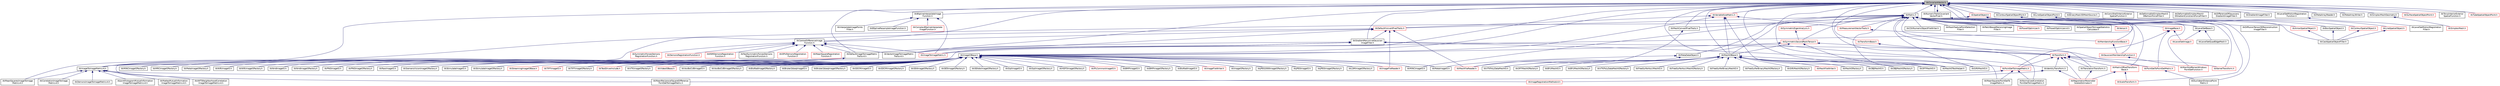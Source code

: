 digraph "itkCovariantVector.h"
{
 // LATEX_PDF_SIZE
  edge [fontname="Helvetica",fontsize="10",labelfontname="Helvetica",labelfontsize="10"];
  node [fontname="Helvetica",fontsize="10",shape=record];
  Node1 [label="itkCovariantVector.h",height=0.2,width=0.4,color="black", fillcolor="grey75", style="filled", fontcolor="black",tooltip=" "];
  Node1 -> Node2 [dir="back",color="midnightblue",fontsize="10",style="solid",fontname="Helvetica"];
  Node2 [label="itkBSplineInterpolateImage\lFunction.h",height=0.2,width=0.4,color="black", fillcolor="white", style="filled",URL="$itkBSplineInterpolateImageFunction_8h.html",tooltip=" "];
  Node2 -> Node3 [dir="back",color="midnightblue",fontsize="10",style="solid",fontname="Helvetica"];
  Node3 [label="itkBSplineResampleImageFunction.h",height=0.2,width=0.4,color="black", fillcolor="white", style="filled",URL="$itkBSplineResampleImageFunction_8h.html",tooltip=" "];
  Node2 -> Node4 [dir="back",color="midnightblue",fontsize="10",style="solid",fontname="Helvetica"];
  Node4 [label="itkComplexBSplineInterpolate\lImageFunction.h",height=0.2,width=0.4,color="red", fillcolor="white", style="filled",URL="$itkComplexBSplineInterpolateImageFunction_8h.html",tooltip=" "];
  Node2 -> Node6 [dir="back",color="midnightblue",fontsize="10",style="solid",fontname="Helvetica"];
  Node6 [label="itkImageToImageMetric.h",height=0.2,width=0.4,color="red", fillcolor="white", style="filled",URL="$itkImageToImageMetric_8h.html",tooltip=" "];
  Node2 -> Node25 [dir="back",color="midnightblue",fontsize="10",style="solid",fontname="Helvetica"];
  Node25 [label="itkInterpolateImagePoints\lFilter.h",height=0.2,width=0.4,color="black", fillcolor="white", style="filled",URL="$itkInterpolateImagePointsFilter_8h.html",tooltip=" "];
  Node1 -> Node26 [dir="back",color="midnightblue",fontsize="10",style="solid",fontname="Helvetica"];
  Node26 [label="itkBinaryMask3DMeshSource.h",height=0.2,width=0.4,color="black", fillcolor="white", style="filled",URL="$itkBinaryMask3DMeshSource_8h.html",tooltip=" "];
  Node1 -> Node27 [dir="back",color="midnightblue",fontsize="10",style="solid",fontname="Helvetica"];
  Node27 [label="itkCentralDifferenceImage\lFunction.h",height=0.2,width=0.4,color="black", fillcolor="white", style="filled",URL="$itkCentralDifferenceImageFunction_8h.html",tooltip=" "];
  Node27 -> Node28 [dir="back",color="midnightblue",fontsize="10",style="solid",fontname="Helvetica"];
  Node28 [label="itkDefaultImageToImageMetric\lTraitsv4.h",height=0.2,width=0.4,color="black", fillcolor="white", style="filled",URL="$itkDefaultImageToImageMetricTraitsv4_8h.html",tooltip=" "];
  Node28 -> Node29 [dir="back",color="midnightblue",fontsize="10",style="solid",fontname="Helvetica"];
  Node29 [label="itkImageToImageMetricv4.h",height=0.2,width=0.4,color="black", fillcolor="white", style="filled",URL="$itkImageToImageMetricv4_8h.html",tooltip=" "];
  Node29 -> Node30 [dir="back",color="midnightblue",fontsize="10",style="solid",fontname="Helvetica"];
  Node30 [label="itkANTSNeighborhoodCorrelation\lImageToImageMetricv4.h",height=0.2,width=0.4,color="black", fillcolor="white", style="filled",URL="$itkANTSNeighborhoodCorrelationImageToImageMetricv4_8h.html",tooltip=" "];
  Node29 -> Node31 [dir="back",color="midnightblue",fontsize="10",style="solid",fontname="Helvetica"];
  Node31 [label="itkCorrelationImageToImage\lMetricv4.h",height=0.2,width=0.4,color="black", fillcolor="white", style="filled",URL="$itkCorrelationImageToImageMetricv4_8h.html",tooltip=" "];
  Node29 -> Node32 [dir="back",color="midnightblue",fontsize="10",style="solid",fontname="Helvetica"];
  Node32 [label="itkDemonsImageToImageMetricv4.h",height=0.2,width=0.4,color="black", fillcolor="white", style="filled",URL="$itkDemonsImageToImageMetricv4_8h.html",tooltip=" "];
  Node29 -> Node33 [dir="back",color="midnightblue",fontsize="10",style="solid",fontname="Helvetica"];
  Node33 [label="itkImageRegistrationMethodv4.h",height=0.2,width=0.4,color="red", fillcolor="white", style="filled",URL="$itkImageRegistrationMethodv4_8h.html",tooltip=" "];
  Node29 -> Node38 [dir="back",color="midnightblue",fontsize="10",style="solid",fontname="Helvetica"];
  Node38 [label="itkJointHistogramMutualInformation\lImageToImageMetricv4.h",height=0.2,width=0.4,color="black", fillcolor="white", style="filled",URL="$itkJointHistogramMutualInformationImageToImageMetricv4_8h.html",tooltip=" "];
  Node29 -> Node39 [dir="back",color="midnightblue",fontsize="10",style="solid",fontname="Helvetica"];
  Node39 [label="itkMattesMutualInformation\lImageToImageMetricv4.h",height=0.2,width=0.4,color="black", fillcolor="white", style="filled",URL="$itkMattesMutualInformationImageToImageMetricv4_8h.html",tooltip=" "];
  Node29 -> Node40 [dir="back",color="midnightblue",fontsize="10",style="solid",fontname="Helvetica"];
  Node40 [label="itkMeanSquaresImageToImage\lMetricv4.h",height=0.2,width=0.4,color="black", fillcolor="white", style="filled",URL="$itkMeanSquaresImageToImageMetricv4_8h.html",tooltip=" "];
  Node28 -> Node40 [dir="back",color="midnightblue",fontsize="10",style="solid",fontname="Helvetica"];
  Node27 -> Node41 [dir="back",color="midnightblue",fontsize="10",style="solid",fontname="Helvetica"];
  Node41 [label="itkDemonsRegistrationFunction.h",height=0.2,width=0.4,color="red", fillcolor="white", style="filled",URL="$itkDemonsRegistrationFunction_8h.html",tooltip=" "];
  Node27 -> Node45 [dir="back",color="midnightblue",fontsize="10",style="solid",fontname="Helvetica"];
  Node45 [label="itkESMDemonsRegistration\lFunction.h",height=0.2,width=0.4,color="red", fillcolor="white", style="filled",URL="$itkESMDemonsRegistrationFunction_8h.html",tooltip=" "];
  Node27 -> Node48 [dir="back",color="midnightblue",fontsize="10",style="solid",fontname="Helvetica"];
  Node48 [label="itkFastSymmetricForcesDemons\lRegistrationFunction.h",height=0.2,width=0.4,color="black", fillcolor="white", style="filled",URL="$itkFastSymmetricForcesDemonsRegistrationFunction_8h.html",tooltip=" "];
  Node27 -> Node49 [dir="back",color="midnightblue",fontsize="10",style="solid",fontname="Helvetica"];
  Node49 [label="itkGPUDemonsRegistration\lFunction.h",height=0.2,width=0.4,color="red", fillcolor="white", style="filled",URL="$itkGPUDemonsRegistrationFunction_8h.html",tooltip=" "];
  Node27 -> Node6 [dir="back",color="midnightblue",fontsize="10",style="solid",fontname="Helvetica"];
  Node27 -> Node50 [dir="back",color="midnightblue",fontsize="10",style="solid",fontname="Helvetica"];
  Node50 [label="itkMeanSquareRegistration\lFunction.h",height=0.2,width=0.4,color="red", fillcolor="white", style="filled",URL="$itkMeanSquareRegistrationFunction_8h.html",tooltip=" "];
  Node27 -> Node52 [dir="back",color="midnightblue",fontsize="10",style="solid",fontname="Helvetica"];
  Node52 [label="itkSymmetricForcesDemons\lRegistrationFunction.h",height=0.2,width=0.4,color="red", fillcolor="white", style="filled",URL="$itkSymmetricForcesDemonsRegistrationFunction_8h.html",tooltip=" "];
  Node27 -> Node54 [dir="back",color="midnightblue",fontsize="10",style="solid",fontname="Helvetica"];
  Node54 [label="itkVectorImageToImageMetric\lTraitsv4.h",height=0.2,width=0.4,color="black", fillcolor="white", style="filled",URL="$itkVectorImageToImageMetricTraitsv4_8h.html",tooltip=" "];
  Node1 -> Node55 [dir="back",color="midnightblue",fontsize="10",style="solid",fontname="Helvetica"];
  Node55 [label="itkConicShellInteriorExterior\lSpatialFunction.h",height=0.2,width=0.4,color="black", fillcolor="white", style="filled",URL="$itkConicShellInteriorExteriorSpatialFunction_8h.html",tooltip=" "];
  Node1 -> Node56 [dir="back",color="midnightblue",fontsize="10",style="solid",fontname="Helvetica"];
  Node56 [label="itkContourSpatialObjectPoint.h",height=0.2,width=0.4,color="black", fillcolor="white", style="filled",URL="$itkContourSpatialObjectPoint_8h.html",tooltip=" "];
  Node56 -> Node57 [dir="back",color="midnightblue",fontsize="10",style="solid",fontname="Helvetica"];
  Node57 [label="itkContourSpatialObject.h",height=0.2,width=0.4,color="red", fillcolor="white", style="filled",URL="$itkContourSpatialObject_8h.html",tooltip=" "];
  Node57 -> Node58 [dir="back",color="midnightblue",fontsize="10",style="solid",fontname="Helvetica"];
  Node58 [label="itkCastSpatialObjectFilter.h",height=0.2,width=0.4,color="black", fillcolor="white", style="filled",URL="$itkCastSpatialObjectFilter_8h.html",tooltip=" "];
  Node1 -> Node28 [dir="back",color="midnightblue",fontsize="10",style="solid",fontname="Helvetica"];
  Node1 -> Node60 [dir="back",color="midnightblue",fontsize="10",style="solid",fontname="Helvetica"];
  Node60 [label="itkDeformableSimplexMesh3\lDBalloonForceFilter.h",height=0.2,width=0.4,color="black", fillcolor="white", style="filled",URL="$itkDeformableSimplexMesh3DBalloonForceFilter_8h.html",tooltip=" "];
  Node1 -> Node61 [dir="back",color="midnightblue",fontsize="10",style="solid",fontname="Helvetica"];
  Node61 [label="itkDeformableSimplexMesh3\lDGradientConstraintForceFilter.h",height=0.2,width=0.4,color="black", fillcolor="white", style="filled",URL="$itkDeformableSimplexMesh3DGradientConstraintForceFilter_8h.html",tooltip=" "];
  Node1 -> Node62 [dir="back",color="midnightblue",fontsize="10",style="solid",fontname="Helvetica"];
  Node62 [label="itkDifferenceOfGaussians\lGradientImageFilter.h",height=0.2,width=0.4,color="black", fillcolor="white", style="filled",URL="$itkDifferenceOfGaussiansGradientImageFilter_8h.html",tooltip=" "];
  Node1 -> Node63 [dir="back",color="midnightblue",fontsize="10",style="solid",fontname="Helvetica"];
  Node63 [label="itkEuclideanDistancePoint\lMetric.h",height=0.2,width=0.4,color="black", fillcolor="white", style="filled",URL="$itkEuclideanDistancePointMetric_8h.html",tooltip=" "];
  Node1 -> Node64 [dir="back",color="midnightblue",fontsize="10",style="solid",fontname="Helvetica"];
  Node64 [label="itkGradientImageFilter.h",height=0.2,width=0.4,color="black", fillcolor="white", style="filled",URL="$itkGradientImageFilter_8h.html",tooltip=" "];
  Node1 -> Node65 [dir="back",color="midnightblue",fontsize="10",style="solid",fontname="Helvetica"];
  Node65 [label="itkGradientRecursiveGaussian\lImageFilter.h",height=0.2,width=0.4,color="black", fillcolor="white", style="filled",URL="$itkGradientRecursiveGaussianImageFilter_8h.html",tooltip=" "];
  Node65 -> Node28 [dir="back",color="midnightblue",fontsize="10",style="solid",fontname="Helvetica"];
  Node65 -> Node6 [dir="back",color="midnightblue",fontsize="10",style="solid",fontname="Helvetica"];
  Node65 -> Node66 [dir="back",color="midnightblue",fontsize="10",style="solid",fontname="Helvetica"];
  Node66 [label="itkPointSetToImageMetric.h",height=0.2,width=0.4,color="red", fillcolor="white", style="filled",URL="$itkPointSetToImageMetric_8h.html",tooltip=" "];
  Node66 -> Node67 [dir="back",color="midnightblue",fontsize="10",style="solid",fontname="Helvetica"];
  Node67 [label="itkMeanReciprocalSquareDifference\lPointSetToImageMetric.h",height=0.2,width=0.4,color="black", fillcolor="white", style="filled",URL="$itkMeanReciprocalSquareDifferencePointSetToImageMetric_8h.html",tooltip=" "];
  Node66 -> Node68 [dir="back",color="midnightblue",fontsize="10",style="solid",fontname="Helvetica"];
  Node68 [label="itkMeanSquaresPointSetTo\lImageMetric.h",height=0.2,width=0.4,color="black", fillcolor="white", style="filled",URL="$itkMeanSquaresPointSetToImageMetric_8h.html",tooltip=" "];
  Node66 -> Node69 [dir="back",color="midnightblue",fontsize="10",style="solid",fontname="Helvetica"];
  Node69 [label="itkNormalizedCorrelation\lPointSetToImageMetric.h",height=0.2,width=0.4,color="black", fillcolor="white", style="filled",URL="$itkNormalizedCorrelationPointSetToImageMetric_8h.html",tooltip=" "];
  Node65 -> Node72 [dir="back",color="midnightblue",fontsize="10",style="solid",fontname="Helvetica"];
  Node72 [label="itkPointSetToPointSetMetric.h",height=0.2,width=0.4,color="red", fillcolor="white", style="filled",URL="$itkPointSetToPointSetMetric_8h.html",tooltip=" "];
  Node72 -> Node63 [dir="back",color="midnightblue",fontsize="10",style="solid",fontname="Helvetica"];
  Node65 -> Node54 [dir="back",color="midnightblue",fontsize="10",style="solid",fontname="Helvetica"];
  Node1 -> Node74 [dir="back",color="midnightblue",fontsize="10",style="solid",fontname="Helvetica"];
  Node74 [label="itkIdentityTransform.h",height=0.2,width=0.4,color="black", fillcolor="white", style="filled",URL="$itkIdentityTransform_8h.html",tooltip=" "];
  Node74 -> Node33 [dir="back",color="midnightblue",fontsize="10",style="solid",fontname="Helvetica"];
  Node74 -> Node75 [dir="back",color="midnightblue",fontsize="10",style="solid",fontname="Helvetica"];
  Node75 [label="itkRegistrationParameter\lScalesEstimator.h",height=0.2,width=0.4,color="red", fillcolor="white", style="filled",URL="$itkRegistrationParameterScalesEstimator_8h.html",tooltip=" "];
  Node1 -> Node80 [dir="back",color="midnightblue",fontsize="10",style="solid",fontname="Helvetica"];
  Node80 [label="itkImageIOBase.h",height=0.2,width=0.4,color="black", fillcolor="white", style="filled",URL="$itkImageIOBase_8h.html",tooltip=" "];
  Node80 -> Node81 [dir="back",color="midnightblue",fontsize="10",style="solid",fontname="Helvetica"];
  Node81 [label="itkBMPImageIO.h",height=0.2,width=0.4,color="black", fillcolor="white", style="filled",URL="$itkBMPImageIO_8h.html",tooltip=" "];
  Node80 -> Node82 [dir="back",color="midnightblue",fontsize="10",style="solid",fontname="Helvetica"];
  Node82 [label="itkBMPImageIOFactory.h",height=0.2,width=0.4,color="black", fillcolor="white", style="filled",URL="$itkBMPImageIOFactory_8h.html",tooltip=" "];
  Node80 -> Node83 [dir="back",color="midnightblue",fontsize="10",style="solid",fontname="Helvetica"];
  Node83 [label="itkBioRadImageIO.h",height=0.2,width=0.4,color="black", fillcolor="white", style="filled",URL="$itkBioRadImageIO_8h.html",tooltip=" "];
  Node80 -> Node84 [dir="back",color="midnightblue",fontsize="10",style="solid",fontname="Helvetica"];
  Node84 [label="itkBioRadImageIOFactory.h",height=0.2,width=0.4,color="black", fillcolor="white", style="filled",URL="$itkBioRadImageIOFactory_8h.html",tooltip=" "];
  Node80 -> Node85 [dir="back",color="midnightblue",fontsize="10",style="solid",fontname="Helvetica"];
  Node85 [label="itkBruker2dseqImageIO.h",height=0.2,width=0.4,color="black", fillcolor="white", style="filled",URL="$itkBruker2dseqImageIO_8h.html",tooltip=" "];
  Node80 -> Node86 [dir="back",color="midnightblue",fontsize="10",style="solid",fontname="Helvetica"];
  Node86 [label="itkBruker2dseqImageIOFactory.h",height=0.2,width=0.4,color="black", fillcolor="white", style="filled",URL="$itkBruker2dseqImageIOFactory_8h.html",tooltip=" "];
  Node80 -> Node87 [dir="back",color="midnightblue",fontsize="10",style="solid",fontname="Helvetica"];
  Node87 [label="itkGDCMImageIO.h",height=0.2,width=0.4,color="black", fillcolor="white", style="filled",URL="$itkGDCMImageIO_8h.html",tooltip=" "];
  Node80 -> Node88 [dir="back",color="midnightblue",fontsize="10",style="solid",fontname="Helvetica"];
  Node88 [label="itkGDCMImageIOFactory.h",height=0.2,width=0.4,color="black", fillcolor="white", style="filled",URL="$itkGDCMImageIOFactory_8h.html",tooltip=" "];
  Node80 -> Node89 [dir="back",color="midnightblue",fontsize="10",style="solid",fontname="Helvetica"];
  Node89 [label="itkGE4ImageIOFactory.h",height=0.2,width=0.4,color="black", fillcolor="white", style="filled",URL="$itkGE4ImageIOFactory_8h.html",tooltip=" "];
  Node80 -> Node90 [dir="back",color="midnightblue",fontsize="10",style="solid",fontname="Helvetica"];
  Node90 [label="itkGE5ImageIOFactory.h",height=0.2,width=0.4,color="black", fillcolor="white", style="filled",URL="$itkGE5ImageIOFactory_8h.html",tooltip=" "];
  Node80 -> Node91 [dir="back",color="midnightblue",fontsize="10",style="solid",fontname="Helvetica"];
  Node91 [label="itkGEAdwImageIOFactory.h",height=0.2,width=0.4,color="black", fillcolor="white", style="filled",URL="$itkGEAdwImageIOFactory_8h.html",tooltip=" "];
  Node80 -> Node92 [dir="back",color="midnightblue",fontsize="10",style="solid",fontname="Helvetica"];
  Node92 [label="itkGiplImageIO.h",height=0.2,width=0.4,color="black", fillcolor="white", style="filled",URL="$itkGiplImageIO_8h.html",tooltip=" "];
  Node80 -> Node93 [dir="back",color="midnightblue",fontsize="10",style="solid",fontname="Helvetica"];
  Node93 [label="itkGiplImageIOFactory.h",height=0.2,width=0.4,color="black", fillcolor="white", style="filled",URL="$itkGiplImageIOFactory_8h.html",tooltip=" "];
  Node80 -> Node94 [dir="back",color="midnightblue",fontsize="10",style="solid",fontname="Helvetica"];
  Node94 [label="itkHDF5ImageIOFactory.h",height=0.2,width=0.4,color="black", fillcolor="white", style="filled",URL="$itkHDF5ImageIOFactory_8h.html",tooltip=" "];
  Node80 -> Node95 [dir="back",color="midnightblue",fontsize="10",style="solid",fontname="Helvetica"];
  Node95 [label="itkIPLCommonImageIO.h",height=0.2,width=0.4,color="red", fillcolor="white", style="filled",URL="$itkIPLCommonImageIO_8h.html",tooltip="This file was written as a modification to the itkMetaImageIO as a new method for reading in files fr..."];
  Node80 -> Node100 [dir="back",color="midnightblue",fontsize="10",style="solid",fontname="Helvetica"];
  Node100 [label="itkImageFileReader.h",height=0.2,width=0.4,color="red", fillcolor="white", style="filled",URL="$itkImageFileReader_8h.html",tooltip=" "];
  Node80 -> Node103 [dir="back",color="midnightblue",fontsize="10",style="solid",fontname="Helvetica"];
  Node103 [label="itkImageFileWriter.h",height=0.2,width=0.4,color="red", fillcolor="white", style="filled",URL="$itkImageFileWriter_8h.html",tooltip=" "];
  Node80 -> Node105 [dir="back",color="midnightblue",fontsize="10",style="solid",fontname="Helvetica"];
  Node105 [label="itkImageIOFactory.h",height=0.2,width=0.4,color="black", fillcolor="white", style="filled",URL="$itkImageIOFactory_8h.html",tooltip=" "];
  Node80 -> Node106 [dir="back",color="midnightblue",fontsize="10",style="solid",fontname="Helvetica"];
  Node106 [label="itkJPEG2000ImageIOFactory.h",height=0.2,width=0.4,color="black", fillcolor="white", style="filled",URL="$itkJPEG2000ImageIOFactory_8h.html",tooltip=" "];
  Node80 -> Node107 [dir="back",color="midnightblue",fontsize="10",style="solid",fontname="Helvetica"];
  Node107 [label="itkJPEGImageIO.h",height=0.2,width=0.4,color="black", fillcolor="white", style="filled",URL="$itkJPEGImageIO_8h.html",tooltip=" "];
  Node80 -> Node108 [dir="back",color="midnightblue",fontsize="10",style="solid",fontname="Helvetica"];
  Node108 [label="itkJPEGImageIOFactory.h",height=0.2,width=0.4,color="black", fillcolor="white", style="filled",URL="$itkJPEGImageIOFactory_8h.html",tooltip=" "];
  Node80 -> Node109 [dir="back",color="midnightblue",fontsize="10",style="solid",fontname="Helvetica"];
  Node109 [label="itkLSMImageIOFactory.h",height=0.2,width=0.4,color="black", fillcolor="white", style="filled",URL="$itkLSMImageIOFactory_8h.html",tooltip=" "];
  Node80 -> Node110 [dir="back",color="midnightblue",fontsize="10",style="solid",fontname="Helvetica"];
  Node110 [label="itkMINCImageIO.h",height=0.2,width=0.4,color="black", fillcolor="white", style="filled",URL="$itkMINCImageIO_8h.html",tooltip=" "];
  Node80 -> Node111 [dir="back",color="midnightblue",fontsize="10",style="solid",fontname="Helvetica"];
  Node111 [label="itkMINCImageIOFactory.h",height=0.2,width=0.4,color="black", fillcolor="white", style="filled",URL="$itkMINCImageIOFactory_8h.html",tooltip=" "];
  Node80 -> Node112 [dir="back",color="midnightblue",fontsize="10",style="solid",fontname="Helvetica"];
  Node112 [label="itkMRCImageIOFactory.h",height=0.2,width=0.4,color="black", fillcolor="white", style="filled",URL="$itkMRCImageIOFactory_8h.html",tooltip=" "];
  Node80 -> Node113 [dir="back",color="midnightblue",fontsize="10",style="solid",fontname="Helvetica"];
  Node113 [label="itkMetaImageIO.h",height=0.2,width=0.4,color="black", fillcolor="white", style="filled",URL="$itkMetaImageIO_8h.html",tooltip=" "];
  Node80 -> Node114 [dir="back",color="midnightblue",fontsize="10",style="solid",fontname="Helvetica"];
  Node114 [label="itkMetaImageIOFactory.h",height=0.2,width=0.4,color="black", fillcolor="white", style="filled",URL="$itkMetaImageIOFactory_8h.html",tooltip=" "];
  Node80 -> Node115 [dir="back",color="midnightblue",fontsize="10",style="solid",fontname="Helvetica"];
  Node115 [label="itkNiftiImageIO.h",height=0.2,width=0.4,color="black", fillcolor="white", style="filled",URL="$itkNiftiImageIO_8h.html",tooltip=" "];
  Node80 -> Node116 [dir="back",color="midnightblue",fontsize="10",style="solid",fontname="Helvetica"];
  Node116 [label="itkNiftiImageIOFactory.h",height=0.2,width=0.4,color="black", fillcolor="white", style="filled",URL="$itkNiftiImageIOFactory_8h.html",tooltip=" "];
  Node80 -> Node117 [dir="back",color="midnightblue",fontsize="10",style="solid",fontname="Helvetica"];
  Node117 [label="itkNrrdImageIO.h",height=0.2,width=0.4,color="black", fillcolor="white", style="filled",URL="$itkNrrdImageIO_8h.html",tooltip=" "];
  Node80 -> Node118 [dir="back",color="midnightblue",fontsize="10",style="solid",fontname="Helvetica"];
  Node118 [label="itkNrrdImageIOFactory.h",height=0.2,width=0.4,color="black", fillcolor="white", style="filled",URL="$itkNrrdImageIOFactory_8h.html",tooltip=" "];
  Node80 -> Node119 [dir="back",color="midnightblue",fontsize="10",style="solid",fontname="Helvetica"];
  Node119 [label="itkPNGImageIO.h",height=0.2,width=0.4,color="black", fillcolor="white", style="filled",URL="$itkPNGImageIO_8h.html",tooltip=" "];
  Node80 -> Node120 [dir="back",color="midnightblue",fontsize="10",style="solid",fontname="Helvetica"];
  Node120 [label="itkPNGImageIOFactory.h",height=0.2,width=0.4,color="black", fillcolor="white", style="filled",URL="$itkPNGImageIOFactory_8h.html",tooltip=" "];
  Node80 -> Node121 [dir="back",color="midnightblue",fontsize="10",style="solid",fontname="Helvetica"];
  Node121 [label="itkRawImageIO.h",height=0.2,width=0.4,color="black", fillcolor="white", style="filled",URL="$itkRawImageIO_8h.html",tooltip=" "];
  Node80 -> Node122 [dir="back",color="midnightblue",fontsize="10",style="solid",fontname="Helvetica"];
  Node122 [label="itkSiemensVisionImageIOFactory.h",height=0.2,width=0.4,color="black", fillcolor="white", style="filled",URL="$itkSiemensVisionImageIOFactory_8h.html",tooltip=" "];
  Node80 -> Node123 [dir="back",color="midnightblue",fontsize="10",style="solid",fontname="Helvetica"];
  Node123 [label="itkStimulateImageIO.h",height=0.2,width=0.4,color="black", fillcolor="white", style="filled",URL="$itkStimulateImageIO_8h.html",tooltip=" "];
  Node80 -> Node124 [dir="back",color="midnightblue",fontsize="10",style="solid",fontname="Helvetica"];
  Node124 [label="itkStimulateImageIOFactory.h",height=0.2,width=0.4,color="black", fillcolor="white", style="filled",URL="$itkStimulateImageIOFactory_8h.html",tooltip=" "];
  Node80 -> Node125 [dir="back",color="midnightblue",fontsize="10",style="solid",fontname="Helvetica"];
  Node125 [label="itkStreamingImageIOBase.h",height=0.2,width=0.4,color="red", fillcolor="white", style="filled",URL="$itkStreamingImageIOBase_8h.html",tooltip=" "];
  Node80 -> Node130 [dir="back",color="midnightblue",fontsize="10",style="solid",fontname="Helvetica"];
  Node130 [label="itkTIFFImageIO.h",height=0.2,width=0.4,color="red", fillcolor="white", style="filled",URL="$itkTIFFImageIO_8h.html",tooltip=" "];
  Node80 -> Node132 [dir="back",color="midnightblue",fontsize="10",style="solid",fontname="Helvetica"];
  Node132 [label="itkTIFFImageIOFactory.h",height=0.2,width=0.4,color="black", fillcolor="white", style="filled",URL="$itkTIFFImageIOFactory_8h.html",tooltip=" "];
  Node80 -> Node133 [dir="back",color="midnightblue",fontsize="10",style="solid",fontname="Helvetica"];
  Node133 [label="itkTestDriverInclude.h",height=0.2,width=0.4,color="red", fillcolor="white", style="filled",URL="$itkTestDriverInclude_8h.html",tooltip=" "];
  Node80 -> Node136 [dir="back",color="midnightblue",fontsize="10",style="solid",fontname="Helvetica"];
  Node136 [label="itkVTKImageIOFactory.h",height=0.2,width=0.4,color="black", fillcolor="white", style="filled",URL="$itkVTKImageIOFactory_8h.html",tooltip=" "];
  Node80 -> Node137 [dir="back",color="midnightblue",fontsize="10",style="solid",fontname="Helvetica"];
  Node137 [label="itkVideoIOBase.h",height=0.2,width=0.4,color="red", fillcolor="white", style="filled",URL="$itkVideoIOBase_8h.html",tooltip=" "];
  Node80 -> Node143 [dir="back",color="midnightblue",fontsize="10",style="solid",fontname="Helvetica"];
  Node143 [label="itkVoxBoCUBImageIO.h",height=0.2,width=0.4,color="black", fillcolor="white", style="filled",URL="$itkVoxBoCUBImageIO_8h.html",tooltip=" "];
  Node80 -> Node144 [dir="back",color="midnightblue",fontsize="10",style="solid",fontname="Helvetica"];
  Node144 [label="itkVoxBoCUBImageIOFactory.h",height=0.2,width=0.4,color="black", fillcolor="white", style="filled",URL="$itkVoxBoCUBImageIOFactory_8h.html",tooltip=" "];
  Node1 -> Node29 [dir="back",color="midnightblue",fontsize="10",style="solid",fontname="Helvetica"];
  Node1 -> Node145 [dir="back",color="midnightblue",fontsize="10",style="solid",fontname="Helvetica"];
  Node145 [label="itkLevelSetBase.h",height=0.2,width=0.4,color="black", fillcolor="white", style="filled",URL="$itkLevelSetBase_8h.html",tooltip=" "];
  Node145 -> Node146 [dir="back",color="midnightblue",fontsize="10",style="solid",fontname="Helvetica"];
  Node146 [label="itkLevelSetImage.h",height=0.2,width=0.4,color="red", fillcolor="white", style="filled",URL="$itkLevelSetImage_8h.html",tooltip=" "];
  Node145 -> Node162 [dir="back",color="midnightblue",fontsize="10",style="solid",fontname="Helvetica"];
  Node162 [label="itkLevelSetQuadEdgeMesh.h",height=0.2,width=0.4,color="black", fillcolor="white", style="filled",URL="$itkLevelSetQuadEdgeMesh_8h.html",tooltip=" "];
  Node1 -> Node163 [dir="back",color="midnightblue",fontsize="10",style="solid",fontname="Helvetica"];
  Node163 [label="itkLevelSetMotionRegistration\lFunction.h",height=0.2,width=0.4,color="black", fillcolor="white", style="filled",URL="$itkLevelSetMotionRegistrationFunction_8h.html",tooltip=" "];
  Node163 -> Node164 [dir="back",color="midnightblue",fontsize="10",style="solid",fontname="Helvetica"];
  Node164 [label="itkLevelSetMotionRegistration\lFilter.h",height=0.2,width=0.4,color="black", fillcolor="white", style="filled",URL="$itkLevelSetMotionRegistrationFilter_8h.html",tooltip=" "];
  Node1 -> Node165 [dir="back",color="midnightblue",fontsize="10",style="solid",fontname="Helvetica"];
  Node165 [label="itkLineSpatialObjectPoint.h",height=0.2,width=0.4,color="black", fillcolor="white", style="filled",URL="$itkLineSpatialObjectPoint_8h.html",tooltip=" "];
  Node165 -> Node166 [dir="back",color="midnightblue",fontsize="10",style="solid",fontname="Helvetica"];
  Node166 [label="itkLineSpatialObject.h",height=0.2,width=0.4,color="red", fillcolor="white", style="filled",URL="$itkLineSpatialObject_8h.html",tooltip=" "];
  Node166 -> Node58 [dir="back",color="midnightblue",fontsize="10",style="solid",fontname="Helvetica"];
  Node1 -> Node169 [dir="back",color="midnightblue",fontsize="10",style="solid",fontname="Helvetica"];
  Node169 [label="itkMatrix.h",height=0.2,width=0.4,color="black", fillcolor="white", style="filled",URL="$itkMatrix_8h.html",tooltip=" "];
  Node169 -> Node170 [dir="back",color="midnightblue",fontsize="10",style="solid",fontname="Helvetica"];
  Node170 [label="itkCSVNumericObjectFileWriter.h",height=0.2,width=0.4,color="black", fillcolor="white", style="filled",URL="$itkCSVNumericObjectFileWriter_8h.html",tooltip=" "];
  Node169 -> Node171 [dir="back",color="midnightblue",fontsize="10",style="solid",fontname="Helvetica"];
  Node171 [label="itkDefaultConvertPixelTraits.h",height=0.2,width=0.4,color="red", fillcolor="white", style="filled",URL="$itkDefaultConvertPixelTraits_8h.html",tooltip=" "];
  Node171 -> Node27 [dir="back",color="midnightblue",fontsize="10",style="solid",fontname="Helvetica"];
  Node171 -> Node65 [dir="back",color="midnightblue",fontsize="10",style="solid",fontname="Helvetica"];
  Node171 -> Node100 [dir="back",color="midnightblue",fontsize="10",style="solid",fontname="Helvetica"];
  Node171 -> Node29 [dir="back",color="midnightblue",fontsize="10",style="solid",fontname="Helvetica"];
  Node171 -> Node172 [dir="back",color="midnightblue",fontsize="10",style="solid",fontname="Helvetica"];
  Node172 [label="itkMeshFileReader.h",height=0.2,width=0.4,color="red", fillcolor="white", style="filled",URL="$itkMeshFileReader_8h.html",tooltip=" "];
  Node171 -> Node54 [dir="back",color="midnightblue",fontsize="10",style="solid",fontname="Helvetica"];
  Node169 -> Node180 [dir="back",color="midnightblue",fontsize="10",style="solid",fontname="Helvetica"];
  Node180 [label="itkGaussianMembershipFunction.h",height=0.2,width=0.4,color="red", fillcolor="white", style="filled",URL="$itkGaussianMembershipFunction_8h.html",tooltip=" "];
  Node180 -> Node183 [dir="back",color="midnightblue",fontsize="10",style="solid",fontname="Helvetica"];
  Node183 [label="itkManifoldParzenWindows\lPointSetFunction.h",height=0.2,width=0.4,color="red", fillcolor="white", style="filled",URL="$itkManifoldParzenWindowsPointSetFunction_8h.html",tooltip=" "];
  Node169 -> Node185 [dir="back",color="midnightblue",fontsize="10",style="solid",fontname="Helvetica"];
  Node185 [label="itkGiftiMeshIO.h",height=0.2,width=0.4,color="black", fillcolor="white", style="filled",URL="$itkGiftiMeshIO_8h.html",tooltip=" "];
  Node169 -> Node186 [dir="back",color="midnightblue",fontsize="10",style="solid",fontname="Helvetica"];
  Node186 [label="itkImageBase.h",height=0.2,width=0.4,color="red", fillcolor="white", style="filled",URL="$itkImageBase_8h.html",tooltip=" "];
  Node186 -> Node146 [dir="back",color="midnightblue",fontsize="10",style="solid",fontname="Helvetica"];
  Node186 -> Node66 [dir="back",color="midnightblue",fontsize="10",style="solid",fontname="Helvetica"];
  Node186 -> Node72 [dir="back",color="midnightblue",fontsize="10",style="solid",fontname="Helvetica"];
  Node169 -> Node1009 [dir="back",color="midnightblue",fontsize="10",style="solid",fontname="Helvetica"];
  Node1009 [label="itkKernelTransform.h",height=0.2,width=0.4,color="red", fillcolor="white", style="filled",URL="$itkKernelTransform_8h.html",tooltip=" "];
  Node169 -> Node145 [dir="back",color="midnightblue",fontsize="10",style="solid",fontname="Helvetica"];
  Node169 -> Node110 [dir="back",color="midnightblue",fontsize="10",style="solid",fontname="Helvetica"];
  Node169 -> Node183 [dir="back",color="midnightblue",fontsize="10",style="solid",fontname="Helvetica"];
  Node169 -> Node408 [dir="back",color="midnightblue",fontsize="10",style="solid",fontname="Helvetica"];
  Node408 [label="itkMaskFeaturePointSelection\lFilter.h",height=0.2,width=0.4,color="black", fillcolor="white", style="filled",URL="$itkMaskFeaturePointSelectionFilter_8h.html",tooltip=" "];
  Node169 -> Node1015 [dir="back",color="midnightblue",fontsize="10",style="solid",fontname="Helvetica"];
  Node1015 [label="itkMatrixOffsetTransform\lBase.h",height=0.2,width=0.4,color="red", fillcolor="white", style="filled",URL="$itkMatrixOffsetTransformBase_8h.html",tooltip=" "];
  Node1015 -> Node75 [dir="back",color="midnightblue",fontsize="10",style="solid",fontname="Helvetica"];
  Node1015 -> Node1073 [dir="back",color="midnightblue",fontsize="10",style="solid",fontname="Helvetica"];
  Node1073 [label="itkScaleTransform.h",height=0.2,width=0.4,color="red", fillcolor="white", style="filled",URL="$itkScaleTransform_8h.html",tooltip=" "];
  Node169 -> Node1075 [dir="back",color="midnightblue",fontsize="10",style="solid",fontname="Helvetica"];
  Node1075 [label="itkMeasurementVectorTraits.h",height=0.2,width=0.4,color="red", fillcolor="white", style="filled",URL="$itkMeasurementVectorTraits_8h.html",tooltip=" "];
  Node1075 -> Node1093 [dir="back",color="midnightblue",fontsize="10",style="solid",fontname="Helvetica"];
  Node1093 [label="itkMembershipFunctionBase.h",height=0.2,width=0.4,color="red", fillcolor="white", style="filled",URL="$itkMembershipFunctionBase_8h.html",tooltip=" "];
  Node1093 -> Node180 [dir="back",color="midnightblue",fontsize="10",style="solid",fontname="Helvetica"];
  Node169 -> Node1116 [dir="back",color="midnightblue",fontsize="10",style="solid",fontname="Helvetica"];
  Node1116 [label="itkMeshConvertPixelTraits.h",height=0.2,width=0.4,color="black", fillcolor="white", style="filled",URL="$itkMeshConvertPixelTraits_8h.html",tooltip=" "];
  Node1116 -> Node172 [dir="back",color="midnightblue",fontsize="10",style="solid",fontname="Helvetica"];
  Node169 -> Node1117 [dir="back",color="midnightblue",fontsize="10",style="solid",fontname="Helvetica"];
  Node1117 [label="itkMeshIOBase.h",height=0.2,width=0.4,color="black", fillcolor="white", style="filled",URL="$itkMeshIOBase_8h.html",tooltip=" "];
  Node1117 -> Node1118 [dir="back",color="midnightblue",fontsize="10",style="solid",fontname="Helvetica"];
  Node1118 [label="itkBYUMeshIO.h",height=0.2,width=0.4,color="black", fillcolor="white", style="filled",URL="$itkBYUMeshIO_8h.html",tooltip=" "];
  Node1117 -> Node1119 [dir="back",color="midnightblue",fontsize="10",style="solid",fontname="Helvetica"];
  Node1119 [label="itkBYUMeshIOFactory.h",height=0.2,width=0.4,color="black", fillcolor="white", style="filled",URL="$itkBYUMeshIOFactory_8h.html",tooltip=" "];
  Node1117 -> Node1120 [dir="back",color="midnightblue",fontsize="10",style="solid",fontname="Helvetica"];
  Node1120 [label="itkFreeSurferAsciiMeshIO.h",height=0.2,width=0.4,color="black", fillcolor="white", style="filled",URL="$itkFreeSurferAsciiMeshIO_8h.html",tooltip=" "];
  Node1117 -> Node1121 [dir="back",color="midnightblue",fontsize="10",style="solid",fontname="Helvetica"];
  Node1121 [label="itkFreeSurferAsciiMeshIOFactory.h",height=0.2,width=0.4,color="black", fillcolor="white", style="filled",URL="$itkFreeSurferAsciiMeshIOFactory_8h.html",tooltip=" "];
  Node1117 -> Node1122 [dir="back",color="midnightblue",fontsize="10",style="solid",fontname="Helvetica"];
  Node1122 [label="itkFreeSurferBinaryMeshIO.h",height=0.2,width=0.4,color="black", fillcolor="white", style="filled",URL="$itkFreeSurferBinaryMeshIO_8h.html",tooltip=" "];
  Node1117 -> Node1123 [dir="back",color="midnightblue",fontsize="10",style="solid",fontname="Helvetica"];
  Node1123 [label="itkFreeSurferBinaryMeshIOFactory.h",height=0.2,width=0.4,color="black", fillcolor="white", style="filled",URL="$itkFreeSurferBinaryMeshIOFactory_8h.html",tooltip=" "];
  Node1117 -> Node185 [dir="back",color="midnightblue",fontsize="10",style="solid",fontname="Helvetica"];
  Node1117 -> Node1124 [dir="back",color="midnightblue",fontsize="10",style="solid",fontname="Helvetica"];
  Node1124 [label="itkGiftiMeshIOFactory.h",height=0.2,width=0.4,color="black", fillcolor="white", style="filled",URL="$itkGiftiMeshIOFactory_8h.html",tooltip=" "];
  Node1117 -> Node172 [dir="back",color="midnightblue",fontsize="10",style="solid",fontname="Helvetica"];
  Node1117 -> Node1125 [dir="back",color="midnightblue",fontsize="10",style="solid",fontname="Helvetica"];
  Node1125 [label="itkMeshFileWriter.h",height=0.2,width=0.4,color="red", fillcolor="white", style="filled",URL="$itkMeshFileWriter_8h.html",tooltip=" "];
  Node1117 -> Node1126 [dir="back",color="midnightblue",fontsize="10",style="solid",fontname="Helvetica"];
  Node1126 [label="itkMeshIOFactory.h",height=0.2,width=0.4,color="black", fillcolor="white", style="filled",URL="$itkMeshIOFactory_8h.html",tooltip=" "];
  Node1117 -> Node1127 [dir="back",color="midnightblue",fontsize="10",style="solid",fontname="Helvetica"];
  Node1127 [label="itkMeshIOTestHelper.h",height=0.2,width=0.4,color="black", fillcolor="white", style="filled",URL="$itkMeshIOTestHelper_8h.html",tooltip=" "];
  Node1117 -> Node1128 [dir="back",color="midnightblue",fontsize="10",style="solid",fontname="Helvetica"];
  Node1128 [label="itkOBJMeshIO.h",height=0.2,width=0.4,color="black", fillcolor="white", style="filled",URL="$itkOBJMeshIO_8h.html",tooltip=" "];
  Node1117 -> Node1129 [dir="back",color="midnightblue",fontsize="10",style="solid",fontname="Helvetica"];
  Node1129 [label="itkOBJMeshIOFactory.h",height=0.2,width=0.4,color="black", fillcolor="white", style="filled",URL="$itkOBJMeshIOFactory_8h.html",tooltip=" "];
  Node1117 -> Node1130 [dir="back",color="midnightblue",fontsize="10",style="solid",fontname="Helvetica"];
  Node1130 [label="itkOFFMeshIO.h",height=0.2,width=0.4,color="black", fillcolor="white", style="filled",URL="$itkOFFMeshIO_8h.html",tooltip=" "];
  Node1117 -> Node1131 [dir="back",color="midnightblue",fontsize="10",style="solid",fontname="Helvetica"];
  Node1131 [label="itkOFFMeshIOFactory.h",height=0.2,width=0.4,color="black", fillcolor="white", style="filled",URL="$itkOFFMeshIOFactory_8h.html",tooltip=" "];
  Node1117 -> Node1132 [dir="back",color="midnightblue",fontsize="10",style="solid",fontname="Helvetica"];
  Node1132 [label="itkVTKPolyDataMeshIO.h",height=0.2,width=0.4,color="black", fillcolor="white", style="filled",URL="$itkVTKPolyDataMeshIO_8h.html",tooltip=" "];
  Node1117 -> Node1133 [dir="back",color="midnightblue",fontsize="10",style="solid",fontname="Helvetica"];
  Node1133 [label="itkVTKPolyDataMeshIOFactory.h",height=0.2,width=0.4,color="black", fillcolor="white", style="filled",URL="$itkVTKPolyDataMeshIOFactory_8h.html",tooltip=" "];
  Node169 -> Node1127 [dir="back",color="midnightblue",fontsize="10",style="solid",fontname="Helvetica"];
  Node169 -> Node1134 [dir="back",color="midnightblue",fontsize="10",style="solid",fontname="Helvetica"];
  Node1134 [label="itkMetaDataObject.h",height=0.2,width=0.4,color="black", fillcolor="white", style="filled",URL="$itkMetaDataObject_8h.html",tooltip=" "];
  Node1134 -> Node113 [dir="back",color="midnightblue",fontsize="10",style="solid",fontname="Helvetica"];
  Node1134 -> Node1132 [dir="back",color="midnightblue",fontsize="10",style="solid",fontname="Helvetica"];
  Node169 -> Node401 [dir="back",color="midnightblue",fontsize="10",style="solid",fontname="Helvetica"];
  Node401 [label="itkPatchBasedDenoisingImage\lFilter.h",height=0.2,width=0.4,color="black", fillcolor="white", style="filled",URL="$itkPatchBasedDenoisingImageFilter_8h.html",tooltip=" "];
  Node169 -> Node1135 [dir="back",color="midnightblue",fontsize="10",style="solid",fontname="Helvetica"];
  Node1135 [label="itkPowellOptimizer.h",height=0.2,width=0.4,color="red", fillcolor="white", style="filled",URL="$itkPowellOptimizer_8h.html",tooltip=" "];
  Node169 -> Node1137 [dir="back",color="midnightblue",fontsize="10",style="solid",fontname="Helvetica"];
  Node1137 [label="itkPowellOptimizerv4.h",height=0.2,width=0.4,color="black", fillcolor="white", style="filled",URL="$itkPowellOptimizerv4_8h.html",tooltip=" "];
  Node169 -> Node1073 [dir="back",color="midnightblue",fontsize="10",style="solid",fontname="Helvetica"];
  Node169 -> Node1102 [dir="back",color="midnightblue",fontsize="10",style="solid",fontname="Helvetica"];
  Node1102 [label="itkSpatialObjectToImageStatistics\lCalculator.h",height=0.2,width=0.4,color="black", fillcolor="white", style="filled",URL="$itkSpatialObjectToImageStatisticsCalculator_8h.html",tooltip=" "];
  Node169 -> Node1138 [dir="back",color="midnightblue",fontsize="10",style="solid",fontname="Helvetica"];
  Node1138 [label="itkSymmetricEigenAnalysis.h",height=0.2,width=0.4,color="red", fillcolor="white", style="filled",URL="$itkSymmetricEigenAnalysis_8h.html",tooltip=" "];
  Node1138 -> Node1139 [dir="back",color="midnightblue",fontsize="10",style="solid",fontname="Helvetica"];
  Node1139 [label="itkSymmetricSecondRankTensor.h",height=0.2,width=0.4,color="red", fillcolor="white", style="filled",URL="$itkSymmetricSecondRankTensor_8h.html",tooltip=" "];
  Node1139 -> Node80 [dir="back",color="midnightblue",fontsize="10",style="solid",fontname="Helvetica"];
  Node1139 -> Node1117 [dir="back",color="midnightblue",fontsize="10",style="solid",fontname="Helvetica"];
  Node1139 -> Node1127 [dir="back",color="midnightblue",fontsize="10",style="solid",fontname="Helvetica"];
  Node1139 -> Node1142 [dir="back",color="midnightblue",fontsize="10",style="solid",fontname="Helvetica"];
  Node1142 [label="itkTransform.h",height=0.2,width=0.4,color="red", fillcolor="white", style="filled",URL="$itkTransform_8h.html",tooltip=" "];
  Node1142 -> Node74 [dir="back",color="midnightblue",fontsize="10",style="solid",fontname="Helvetica"];
  Node1142 -> Node1009 [dir="back",color="midnightblue",fontsize="10",style="solid",fontname="Helvetica"];
  Node1142 -> Node1015 [dir="back",color="midnightblue",fontsize="10",style="solid",fontname="Helvetica"];
  Node1142 -> Node66 [dir="back",color="midnightblue",fontsize="10",style="solid",fontname="Helvetica"];
  Node1142 -> Node72 [dir="back",color="midnightblue",fontsize="10",style="solid",fontname="Helvetica"];
  Node1142 -> Node75 [dir="back",color="midnightblue",fontsize="10",style="solid",fontname="Helvetica"];
  Node1142 -> Node1158 [dir="back",color="midnightblue",fontsize="10",style="solid",fontname="Helvetica"];
  Node1158 [label="itkTranslationTransform.h",height=0.2,width=0.4,color="black", fillcolor="white", style="filled",URL="$itkTranslationTransform_8h.html",tooltip=" "];
  Node1158 -> Node75 [dir="back",color="midnightblue",fontsize="10",style="solid",fontname="Helvetica"];
  Node169 -> Node1139 [dir="back",color="midnightblue",fontsize="10",style="solid",fontname="Helvetica"];
  Node169 -> Node1142 [dir="back",color="midnightblue",fontsize="10",style="solid",fontname="Helvetica"];
  Node169 -> Node1158 [dir="back",color="midnightblue",fontsize="10",style="solid",fontname="Helvetica"];
  Node169 -> Node1160 [dir="back",color="midnightblue",fontsize="10",style="solid",fontname="Helvetica"];
  Node1160 [label="itkVersor.h",height=0.2,width=0.4,color="red", fillcolor="white", style="filled",URL="$itkVersor_8h.html",tooltip=" "];
  Node1 -> Node67 [dir="back",color="midnightblue",fontsize="10",style="solid",fontname="Helvetica"];
  Node1 -> Node68 [dir="back",color="midnightblue",fontsize="10",style="solid",fontname="Helvetica"];
  Node1 -> Node1116 [dir="back",color="midnightblue",fontsize="10",style="solid",fontname="Helvetica"];
  Node1 -> Node1117 [dir="back",color="midnightblue",fontsize="10",style="solid",fontname="Helvetica"];
  Node1 -> Node1127 [dir="back",color="midnightblue",fontsize="10",style="solid",fontname="Helvetica"];
  Node1 -> Node1163 [dir="back",color="midnightblue",fontsize="10",style="solid",fontname="Helvetica"];
  Node1163 [label="itkMetaArrayReader.h",height=0.2,width=0.4,color="black", fillcolor="white", style="filled",URL="$itkMetaArrayReader_8h.html",tooltip=" "];
  Node1 -> Node1164 [dir="back",color="midnightblue",fontsize="10",style="solid",fontname="Helvetica"];
  Node1164 [label="itkMetaArrayWriter.h",height=0.2,width=0.4,color="black", fillcolor="white", style="filled",URL="$itkMetaArrayWriter_8h.html",tooltip=" "];
  Node1 -> Node69 [dir="back",color="midnightblue",fontsize="10",style="solid",fontname="Helvetica"];
  Node1 -> Node1165 [dir="back",color="midnightblue",fontsize="10",style="solid",fontname="Helvetica"];
  Node1165 [label="itkNumericTraitsCovariant\lVectorPixel.h",height=0.2,width=0.4,color="black", fillcolor="white", style="filled",URL="$itkNumericTraitsCovariantVectorPixel_8h.html",tooltip=" "];
  Node1165 -> Node1 [dir="back",color="midnightblue",fontsize="10",style="solid",fontname="Helvetica"];
  Node1165 -> Node1093 [dir="back",color="midnightblue",fontsize="10",style="solid",fontname="Helvetica"];
  Node1 -> Node1166 [dir="back",color="midnightblue",fontsize="10",style="solid",fontname="Helvetica"];
  Node1166 [label="itkSimplexMeshGeometry.h",height=0.2,width=0.4,color="black", fillcolor="white", style="filled",URL="$itkSimplexMeshGeometry_8h.html",tooltip=" "];
  Node1166 -> Node1167 [dir="back",color="midnightblue",fontsize="10",style="solid",fontname="Helvetica"];
  Node1167 [label="itkSimplexMesh.h",height=0.2,width=0.4,color="red", fillcolor="white", style="filled",URL="$itkSimplexMesh_8h.html",tooltip=" "];
  Node1 -> Node1026 [dir="back",color="midnightblue",fontsize="10",style="solid",fontname="Helvetica"];
  Node1026 [label="itkSpatialObject.h",height=0.2,width=0.4,color="red", fillcolor="white", style="filled",URL="$itkSpatialObject_8h.html",tooltip=" "];
  Node1026 -> Node1027 [dir="back",color="midnightblue",fontsize="10",style="solid",fontname="Helvetica"];
  Node1027 [label="itkArrowSpatialObject.h",height=0.2,width=0.4,color="red", fillcolor="white", style="filled",URL="$itkArrowSpatialObject_8h.html",tooltip=" "];
  Node1027 -> Node58 [dir="back",color="midnightblue",fontsize="10",style="solid",fontname="Helvetica"];
  Node1026 -> Node1018 [dir="back",color="midnightblue",fontsize="10",style="solid",fontname="Helvetica"];
  Node1018 [label="itkBoxSpatialObject.h",height=0.2,width=0.4,color="black", fillcolor="white", style="filled",URL="$itkBoxSpatialObject_8h.html",tooltip=" "];
  Node1018 -> Node58 [dir="back",color="midnightblue",fontsize="10",style="solid",fontname="Helvetica"];
  Node1026 -> Node58 [dir="back",color="midnightblue",fontsize="10",style="solid",fontname="Helvetica"];
  Node1026 -> Node780 [dir="back",color="midnightblue",fontsize="10",style="solid",fontname="Helvetica"];
  Node780 [label="itkDiffusionTensor3DReconstruction\lImageFilter.h",height=0.2,width=0.4,color="black", fillcolor="white", style="filled",URL="$itkDiffusionTensor3DReconstructionImageFilter_8h.html",tooltip=" "];
  Node1026 -> Node6 [dir="back",color="midnightblue",fontsize="10",style="solid",fontname="Helvetica"];
  Node1026 -> Node29 [dir="back",color="midnightblue",fontsize="10",style="solid",fontname="Helvetica"];
  Node1 -> Node1054 [dir="back",color="midnightblue",fontsize="10",style="solid",fontname="Helvetica"];
  Node1054 [label="itkSurfaceSpatialObjectPoint.h",height=0.2,width=0.4,color="red", fillcolor="white", style="filled",URL="$itkSurfaceSpatialObjectPoint_8h.html",tooltip=" "];
  Node1 -> Node1172 [dir="back",color="midnightblue",fontsize="10",style="solid",fontname="Helvetica"];
  Node1172 [label="itkTorusInteriorExterior\lSpatialFunction.h",height=0.2,width=0.4,color="black", fillcolor="white", style="filled",URL="$itkTorusInteriorExteriorSpatialFunction_8h.html",tooltip=" "];
  Node1 -> Node1173 [dir="back",color="midnightblue",fontsize="10",style="solid",fontname="Helvetica"];
  Node1173 [label="itkTransformBase.h",height=0.2,width=0.4,color="red", fillcolor="white", style="filled",URL="$itkTransformBase_8h.html",tooltip=" "];
  Node1173 -> Node1142 [dir="back",color="midnightblue",fontsize="10",style="solid",fontname="Helvetica"];
  Node1 -> Node1055 [dir="back",color="midnightblue",fontsize="10",style="solid",fontname="Helvetica"];
  Node1055 [label="itkTubeSpatialObjectPoint.h",height=0.2,width=0.4,color="red", fillcolor="white", style="filled",URL="$itkTubeSpatialObjectPoint_8h.html",tooltip=" "];
  Node1 -> Node1203 [dir="back",color="midnightblue",fontsize="10",style="solid",fontname="Helvetica"];
  Node1203 [label="itkVariableSizeMatrix.h",height=0.2,width=0.4,color="red", fillcolor="white", style="filled",URL="$itkVariableSizeMatrix_8h.html",tooltip=" "];
  Node1203 -> Node171 [dir="back",color="midnightblue",fontsize="10",style="solid",fontname="Helvetica"];
  Node1203 -> Node80 [dir="back",color="midnightblue",fontsize="10",style="solid",fontname="Helvetica"];
  Node1203 -> Node1075 [dir="back",color="midnightblue",fontsize="10",style="solid",fontname="Helvetica"];
  Node1203 -> Node1117 [dir="back",color="midnightblue",fontsize="10",style="solid",fontname="Helvetica"];
  Node1203 -> Node1127 [dir="back",color="midnightblue",fontsize="10",style="solid",fontname="Helvetica"];
  Node1 -> Node54 [dir="back",color="midnightblue",fontsize="10",style="solid",fontname="Helvetica"];
}
